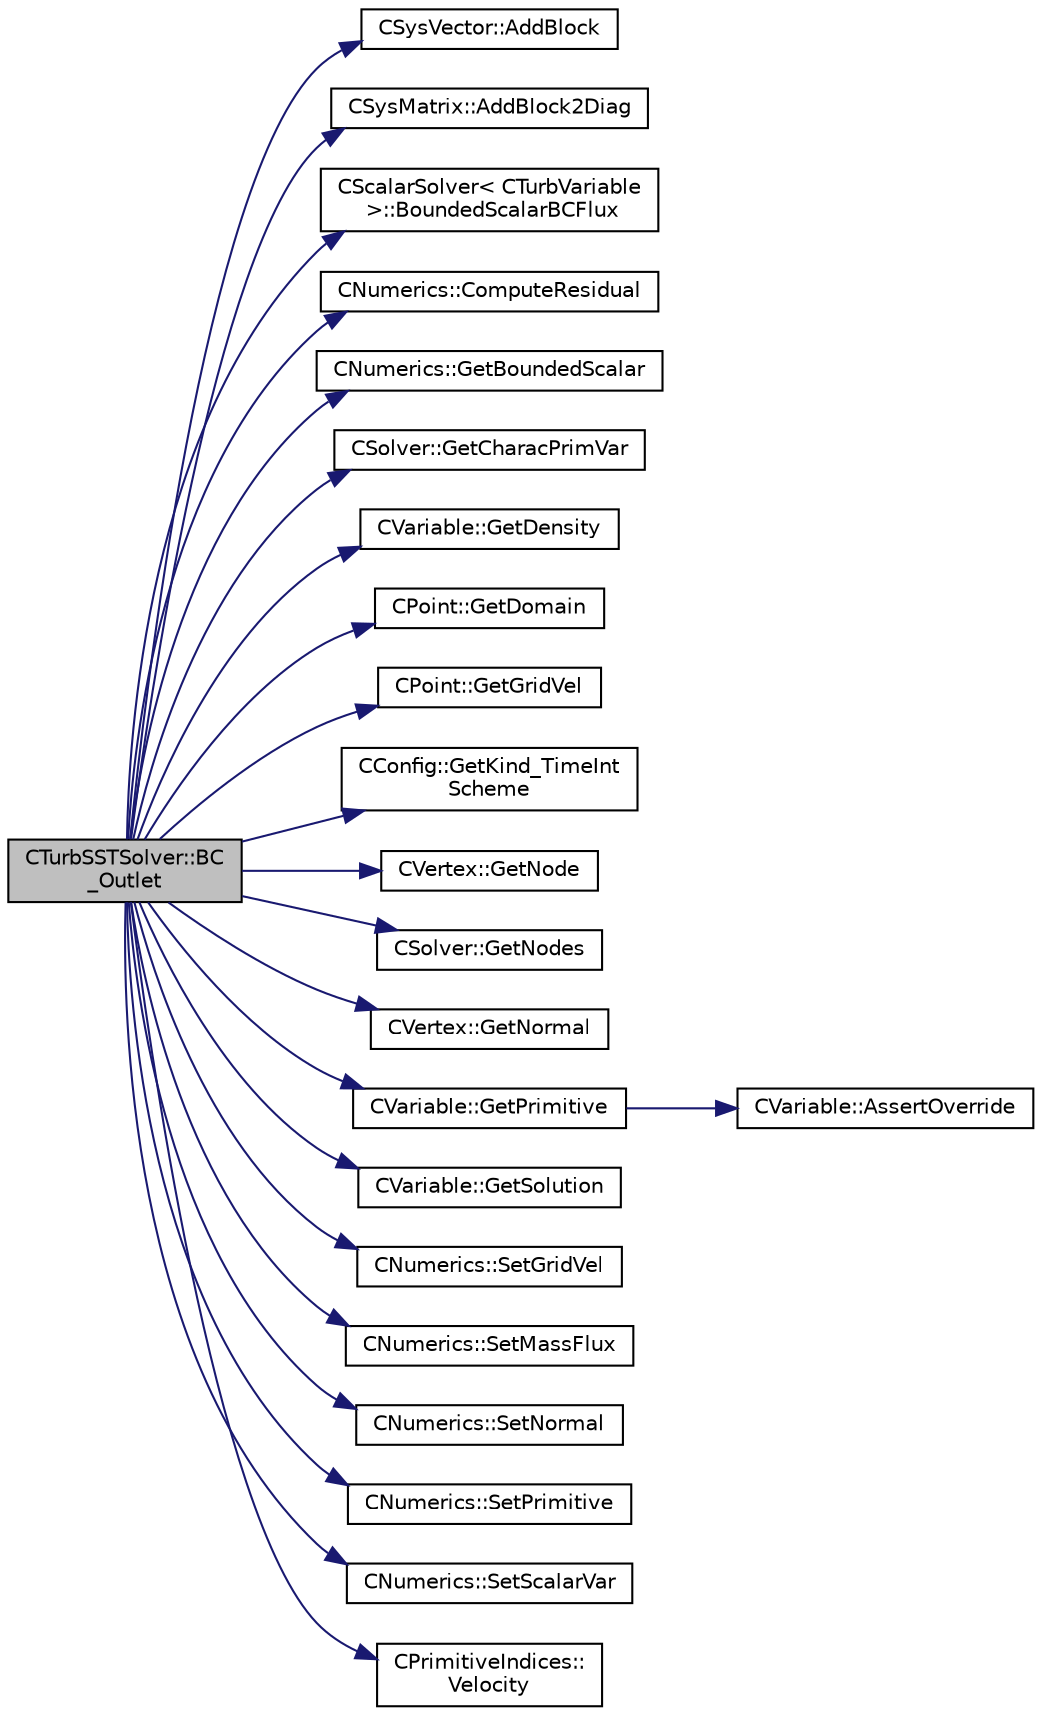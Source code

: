 digraph "CTurbSSTSolver::BC_Outlet"
{
 // LATEX_PDF_SIZE
  edge [fontname="Helvetica",fontsize="10",labelfontname="Helvetica",labelfontsize="10"];
  node [fontname="Helvetica",fontsize="10",shape=record];
  rankdir="LR";
  Node1 [label="CTurbSSTSolver::BC\l_Outlet",height=0.2,width=0.4,color="black", fillcolor="grey75", style="filled", fontcolor="black",tooltip="Impose the outlet boundary condition."];
  Node1 -> Node2 [color="midnightblue",fontsize="10",style="solid",fontname="Helvetica"];
  Node2 [label="CSysVector::AddBlock",height=0.2,width=0.4,color="black", fillcolor="white", style="filled",URL="$classCSysVector.html#aa463275cba394503a9778529fdaa4494",tooltip="Add \"block\" to the vector, see SetBlock."];
  Node1 -> Node3 [color="midnightblue",fontsize="10",style="solid",fontname="Helvetica"];
  Node3 [label="CSysMatrix::AddBlock2Diag",height=0.2,width=0.4,color="black", fillcolor="white", style="filled",URL="$classCSysMatrix.html#a5a4ef7eeb7f009450f575660108ed7be",tooltip="Non overwrite version of SetBlock2Diag, also with scaling."];
  Node1 -> Node4 [color="midnightblue",fontsize="10",style="solid",fontname="Helvetica"];
  Node4 [label="CScalarSolver\< CTurbVariable\l \>::BoundedScalarBCFlux",height=0.2,width=0.4,color="black", fillcolor="white", style="filled",URL="$classCScalarSolver.html#a84d924cabf82cfc8816045460af7dec2",tooltip="Applies a convective flux correction to negate the effects of flow divergence at a BC node."];
  Node1 -> Node5 [color="midnightblue",fontsize="10",style="solid",fontname="Helvetica"];
  Node5 [label="CNumerics::ComputeResidual",height=0.2,width=0.4,color="black", fillcolor="white", style="filled",URL="$classCNumerics.html#aa0ca13663a047ef2640b377b33875e29",tooltip="Compute the numerical residual."];
  Node1 -> Node6 [color="midnightblue",fontsize="10",style="solid",fontname="Helvetica"];
  Node6 [label="CNumerics::GetBoundedScalar",height=0.2,width=0.4,color="black", fillcolor="white", style="filled",URL="$classCNumerics.html#a2205376a2acee6fb1ca2e84c4ada306b",tooltip="Obtain information on bounded scalar problem."];
  Node1 -> Node7 [color="midnightblue",fontsize="10",style="solid",fontname="Helvetica"];
  Node7 [label="CSolver::GetCharacPrimVar",height=0.2,width=0.4,color="black", fillcolor="white", style="filled",URL="$classCSolver.html#a7a7d35d9dfcf55d7b8fa971e564b0141",tooltip="A virtual member."];
  Node1 -> Node8 [color="midnightblue",fontsize="10",style="solid",fontname="Helvetica"];
  Node8 [label="CVariable::GetDensity",height=0.2,width=0.4,color="black", fillcolor="white", style="filled",URL="$classCVariable.html#a4892ca545884011b7903a8e35c43b43f",tooltip="A virtual member."];
  Node1 -> Node9 [color="midnightblue",fontsize="10",style="solid",fontname="Helvetica"];
  Node9 [label="CPoint::GetDomain",height=0.2,width=0.4,color="black", fillcolor="white", style="filled",URL="$classCPoint.html#aa58a27b602e47ddcad22ae74a5c6bc81",tooltip="For parallel computation, its indicates if a point must be computed or not."];
  Node1 -> Node10 [color="midnightblue",fontsize="10",style="solid",fontname="Helvetica"];
  Node10 [label="CPoint::GetGridVel",height=0.2,width=0.4,color="black", fillcolor="white", style="filled",URL="$classCPoint.html#a65d855a9c2ad2971546038b34acd5b92",tooltip="Get the value of the grid velocity at the point."];
  Node1 -> Node11 [color="midnightblue",fontsize="10",style="solid",fontname="Helvetica"];
  Node11 [label="CConfig::GetKind_TimeInt\lScheme",height=0.2,width=0.4,color="black", fillcolor="white", style="filled",URL="$classCConfig.html#ad16f71356f146b530fb1fbb45444525c",tooltip="Get the kind of time integration method."];
  Node1 -> Node12 [color="midnightblue",fontsize="10",style="solid",fontname="Helvetica"];
  Node12 [label="CVertex::GetNode",height=0.2,width=0.4,color="black", fillcolor="white", style="filled",URL="$classCVertex.html#ad568da06e7191358d3a09a1bee71cdb5",tooltip="Get the node of the vertex."];
  Node1 -> Node13 [color="midnightblue",fontsize="10",style="solid",fontname="Helvetica"];
  Node13 [label="CSolver::GetNodes",height=0.2,width=0.4,color="black", fillcolor="white", style="filled",URL="$classCSolver.html#af3198e52a2ea377bb765647b5e697197",tooltip="Allow outside access to the nodes of the solver, containing conservatives, primitives,..."];
  Node1 -> Node14 [color="midnightblue",fontsize="10",style="solid",fontname="Helvetica"];
  Node14 [label="CVertex::GetNormal",height=0.2,width=0.4,color="black", fillcolor="white", style="filled",URL="$classCVertex.html#a57cacfe764770e6c0e54c278cb584f7c",tooltip="Copy the the normal vector of a face."];
  Node1 -> Node15 [color="midnightblue",fontsize="10",style="solid",fontname="Helvetica"];
  Node15 [label="CVariable::GetPrimitive",height=0.2,width=0.4,color="black", fillcolor="white", style="filled",URL="$classCVariable.html#a634a803b0d397aec7a44420cd5159079",tooltip="Get the primitive variables for all points."];
  Node15 -> Node16 [color="midnightblue",fontsize="10",style="solid",fontname="Helvetica"];
  Node16 [label="CVariable::AssertOverride",height=0.2,width=0.4,color="black", fillcolor="white", style="filled",URL="$classCVariable.html#a57eb0e83f25f08d544f92b75e3f8b617",tooltip=" "];
  Node1 -> Node17 [color="midnightblue",fontsize="10",style="solid",fontname="Helvetica"];
  Node17 [label="CVariable::GetSolution",height=0.2,width=0.4,color="black", fillcolor="white", style="filled",URL="$classCVariable.html#a261483e39c23c1de7cb9aea7e917c121",tooltip="Get the solution."];
  Node1 -> Node18 [color="midnightblue",fontsize="10",style="solid",fontname="Helvetica"];
  Node18 [label="CNumerics::SetGridVel",height=0.2,width=0.4,color="black", fillcolor="white", style="filled",URL="$classCNumerics.html#a3f116b5718153aefee7a22735797af29",tooltip="Set the velocity of the computational grid."];
  Node1 -> Node19 [color="midnightblue",fontsize="10",style="solid",fontname="Helvetica"];
  Node19 [label="CNumerics::SetMassFlux",height=0.2,width=0.4,color="black", fillcolor="white", style="filled",URL="$classCNumerics.html#ab8090a20c3e38ee98e710dc5f2828459",tooltip="SetMassFlux."];
  Node1 -> Node20 [color="midnightblue",fontsize="10",style="solid",fontname="Helvetica"];
  Node20 [label="CNumerics::SetNormal",height=0.2,width=0.4,color="black", fillcolor="white", style="filled",URL="$classCNumerics.html#a93fd2262832ae5081317548f2f9cdbb3",tooltip="Set the value of the normal vector to the face between two points."];
  Node1 -> Node21 [color="midnightblue",fontsize="10",style="solid",fontname="Helvetica"];
  Node21 [label="CNumerics::SetPrimitive",height=0.2,width=0.4,color="black", fillcolor="white", style="filled",URL="$classCNumerics.html#a028c500ba7ce96d3af061fc8218f76f1",tooltip="Set the value of the primitive variables."];
  Node1 -> Node22 [color="midnightblue",fontsize="10",style="solid",fontname="Helvetica"];
  Node22 [label="CNumerics::SetScalarVar",height=0.2,width=0.4,color="black", fillcolor="white", style="filled",URL="$classCNumerics.html#a6e1c4dea51983cbe489762bd43bae41d",tooltip="Set the value of the scalar variable."];
  Node1 -> Node23 [color="midnightblue",fontsize="10",style="solid",fontname="Helvetica"];
  Node23 [label="CPrimitiveIndices::\lVelocity",height=0.2,width=0.4,color="black", fillcolor="white", style="filled",URL="$structCPrimitiveIndices.html#abb39999cd1ccb638d5cc790ba56e48b2",tooltip=" "];
}
